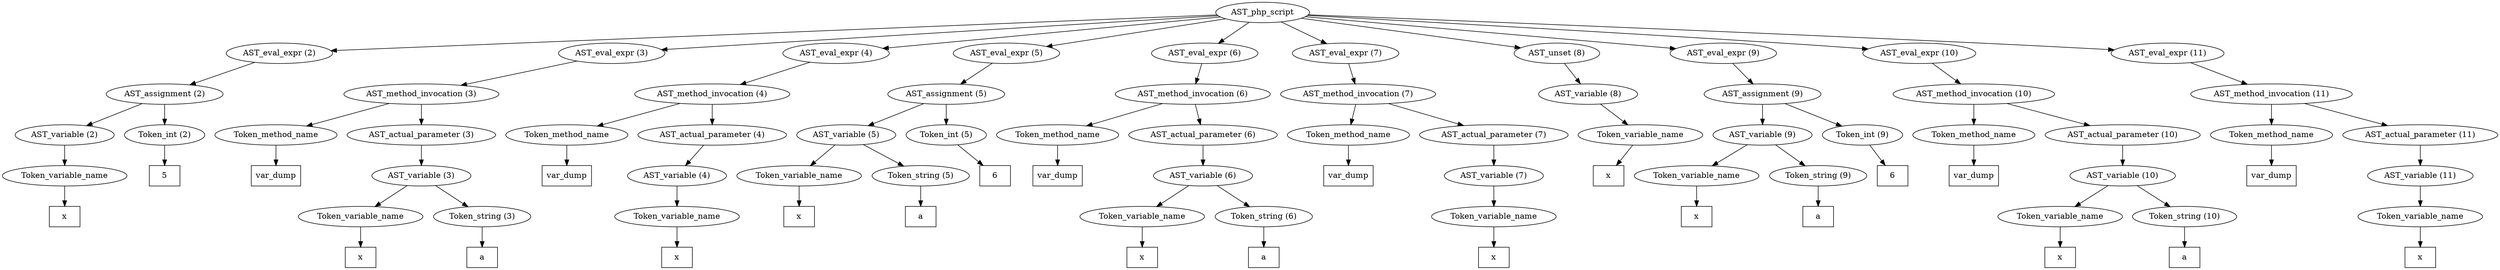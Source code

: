 /*
 * AST in dot format generated by phc -- the PHP compiler
 */

digraph AST {
node_0 [label="AST_php_script"];
node_1 [label="AST_eval_expr (2)"];
node_2 [label="AST_assignment (2)"];
node_3 [label="AST_variable (2)"];
node_4 [label="Token_variable_name"];
node_5 [label="x", shape=box]
node_4 -> node_5;
node_3 -> node_4;
node_6 [label="Token_int (2)"];
node_7 [label="5", shape=box]
node_6 -> node_7;
node_2 -> node_6;
node_2 -> node_3;
node_1 -> node_2;
node_8 [label="AST_eval_expr (3)"];
node_9 [label="AST_method_invocation (3)"];
node_10 [label="Token_method_name"];
node_11 [label="var_dump", shape=box]
node_10 -> node_11;
node_12 [label="AST_actual_parameter (3)"];
node_13 [label="AST_variable (3)"];
node_14 [label="Token_variable_name"];
node_15 [label="x", shape=box]
node_14 -> node_15;
node_16 [label="Token_string (3)"];
node_17 [label="a", shape=box]
node_16 -> node_17;
node_13 -> node_16;
node_13 -> node_14;
node_12 -> node_13;
node_9 -> node_12;
node_9 -> node_10;
node_8 -> node_9;
node_18 [label="AST_eval_expr (4)"];
node_19 [label="AST_method_invocation (4)"];
node_20 [label="Token_method_name"];
node_21 [label="var_dump", shape=box]
node_20 -> node_21;
node_22 [label="AST_actual_parameter (4)"];
node_23 [label="AST_variable (4)"];
node_24 [label="Token_variable_name"];
node_25 [label="x", shape=box]
node_24 -> node_25;
node_23 -> node_24;
node_22 -> node_23;
node_19 -> node_22;
node_19 -> node_20;
node_18 -> node_19;
node_26 [label="AST_eval_expr (5)"];
node_27 [label="AST_assignment (5)"];
node_28 [label="AST_variable (5)"];
node_29 [label="Token_variable_name"];
node_30 [label="x", shape=box]
node_29 -> node_30;
node_31 [label="Token_string (5)"];
node_32 [label="a", shape=box]
node_31 -> node_32;
node_28 -> node_31;
node_28 -> node_29;
node_33 [label="Token_int (5)"];
node_34 [label="6", shape=box]
node_33 -> node_34;
node_27 -> node_33;
node_27 -> node_28;
node_26 -> node_27;
node_35 [label="AST_eval_expr (6)"];
node_36 [label="AST_method_invocation (6)"];
node_37 [label="Token_method_name"];
node_38 [label="var_dump", shape=box]
node_37 -> node_38;
node_39 [label="AST_actual_parameter (6)"];
node_40 [label="AST_variable (6)"];
node_41 [label="Token_variable_name"];
node_42 [label="x", shape=box]
node_41 -> node_42;
node_43 [label="Token_string (6)"];
node_44 [label="a", shape=box]
node_43 -> node_44;
node_40 -> node_43;
node_40 -> node_41;
node_39 -> node_40;
node_36 -> node_39;
node_36 -> node_37;
node_35 -> node_36;
node_45 [label="AST_eval_expr (7)"];
node_46 [label="AST_method_invocation (7)"];
node_47 [label="Token_method_name"];
node_48 [label="var_dump", shape=box]
node_47 -> node_48;
node_49 [label="AST_actual_parameter (7)"];
node_50 [label="AST_variable (7)"];
node_51 [label="Token_variable_name"];
node_52 [label="x", shape=box]
node_51 -> node_52;
node_50 -> node_51;
node_49 -> node_50;
node_46 -> node_49;
node_46 -> node_47;
node_45 -> node_46;
node_53 [label="AST_unset (8)"];
node_54 [label="AST_variable (8)"];
node_55 [label="Token_variable_name"];
node_56 [label="x", shape=box]
node_55 -> node_56;
node_54 -> node_55;
node_53 -> node_54;
node_57 [label="AST_eval_expr (9)"];
node_58 [label="AST_assignment (9)"];
node_59 [label="AST_variable (9)"];
node_60 [label="Token_variable_name"];
node_61 [label="x", shape=box]
node_60 -> node_61;
node_62 [label="Token_string (9)"];
node_63 [label="a", shape=box]
node_62 -> node_63;
node_59 -> node_62;
node_59 -> node_60;
node_64 [label="Token_int (9)"];
node_65 [label="6", shape=box]
node_64 -> node_65;
node_58 -> node_64;
node_58 -> node_59;
node_57 -> node_58;
node_66 [label="AST_eval_expr (10)"];
node_67 [label="AST_method_invocation (10)"];
node_68 [label="Token_method_name"];
node_69 [label="var_dump", shape=box]
node_68 -> node_69;
node_70 [label="AST_actual_parameter (10)"];
node_71 [label="AST_variable (10)"];
node_72 [label="Token_variable_name"];
node_73 [label="x", shape=box]
node_72 -> node_73;
node_74 [label="Token_string (10)"];
node_75 [label="a", shape=box]
node_74 -> node_75;
node_71 -> node_74;
node_71 -> node_72;
node_70 -> node_71;
node_67 -> node_70;
node_67 -> node_68;
node_66 -> node_67;
node_76 [label="AST_eval_expr (11)"];
node_77 [label="AST_method_invocation (11)"];
node_78 [label="Token_method_name"];
node_79 [label="var_dump", shape=box]
node_78 -> node_79;
node_80 [label="AST_actual_parameter (11)"];
node_81 [label="AST_variable (11)"];
node_82 [label="Token_variable_name"];
node_83 [label="x", shape=box]
node_82 -> node_83;
node_81 -> node_82;
node_80 -> node_81;
node_77 -> node_80;
node_77 -> node_78;
node_76 -> node_77;
node_0 -> node_76;
node_0 -> node_66;
node_0 -> node_57;
node_0 -> node_53;
node_0 -> node_45;
node_0 -> node_35;
node_0 -> node_26;
node_0 -> node_18;
node_0 -> node_8;
node_0 -> node_1;
}
